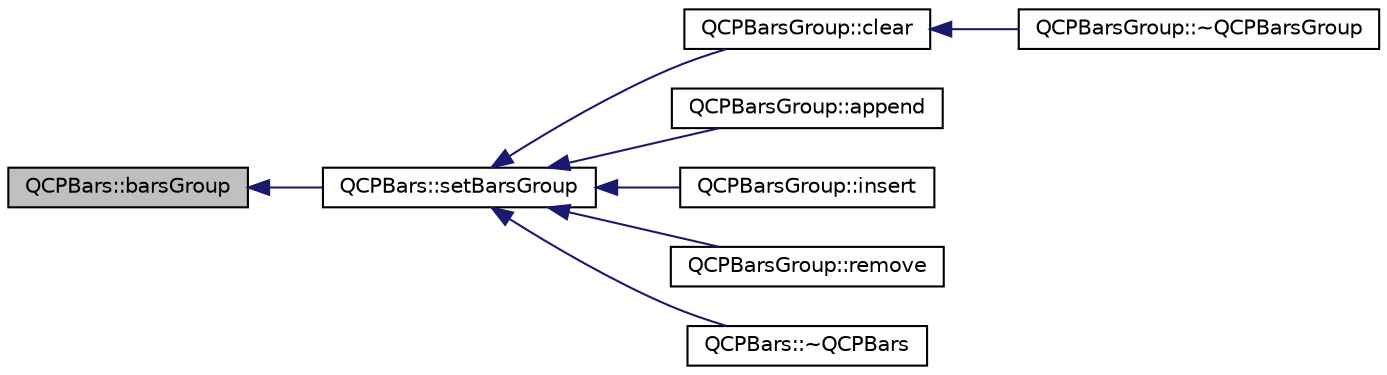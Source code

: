 digraph "QCPBars::barsGroup"
{
  edge [fontname="Helvetica",fontsize="10",labelfontname="Helvetica",labelfontsize="10"];
  node [fontname="Helvetica",fontsize="10",shape=record];
  rankdir="LR";
  Node30 [label="QCPBars::barsGroup",height=0.2,width=0.4,color="black", fillcolor="grey75", style="filled", fontcolor="black"];
  Node30 -> Node31 [dir="back",color="midnightblue",fontsize="10",style="solid",fontname="Helvetica"];
  Node31 [label="QCPBars::setBarsGroup",height=0.2,width=0.4,color="black", fillcolor="white", style="filled",URL="$d9/d56/class_q_c_p_bars.html#aedd1709061f0b307c47ddb45e172ef9a"];
  Node31 -> Node32 [dir="back",color="midnightblue",fontsize="10",style="solid",fontname="Helvetica"];
  Node32 [label="QCPBarsGroup::clear",height=0.2,width=0.4,color="black", fillcolor="white", style="filled",URL="$d3/d76/class_q_c_p_bars_group.html#a3ddf23928c6cd89530bd34ab7ba7b177"];
  Node32 -> Node33 [dir="back",color="midnightblue",fontsize="10",style="solid",fontname="Helvetica"];
  Node33 [label="QCPBarsGroup::~QCPBarsGroup",height=0.2,width=0.4,color="black", fillcolor="white", style="filled",URL="$d3/d76/class_q_c_p_bars_group.html#adb9475bcb6a5f18c8918e17d939d8dbd"];
  Node31 -> Node34 [dir="back",color="midnightblue",fontsize="10",style="solid",fontname="Helvetica"];
  Node34 [label="QCPBarsGroup::append",height=0.2,width=0.4,color="black", fillcolor="white", style="filled",URL="$d3/d76/class_q_c_p_bars_group.html#a809ed63cc4ff7cd5b0b8c96b470163d3"];
  Node31 -> Node35 [dir="back",color="midnightblue",fontsize="10",style="solid",fontname="Helvetica"];
  Node35 [label="QCPBarsGroup::insert",height=0.2,width=0.4,color="black", fillcolor="white", style="filled",URL="$d3/d76/class_q_c_p_bars_group.html#a309a5f7233db189f3ea9c2d04ece6c13"];
  Node31 -> Node36 [dir="back",color="midnightblue",fontsize="10",style="solid",fontname="Helvetica"];
  Node36 [label="QCPBarsGroup::remove",height=0.2,width=0.4,color="black", fillcolor="white", style="filled",URL="$d3/d76/class_q_c_p_bars_group.html#a215e28a5944f1159013a0e19169220e7"];
  Node31 -> Node37 [dir="back",color="midnightblue",fontsize="10",style="solid",fontname="Helvetica"];
  Node37 [label="QCPBars::~QCPBars",height=0.2,width=0.4,color="black", fillcolor="white", style="filled",URL="$d9/d56/class_q_c_p_bars.html#a4d880e28031ef120603f543379be2f22"];
}
